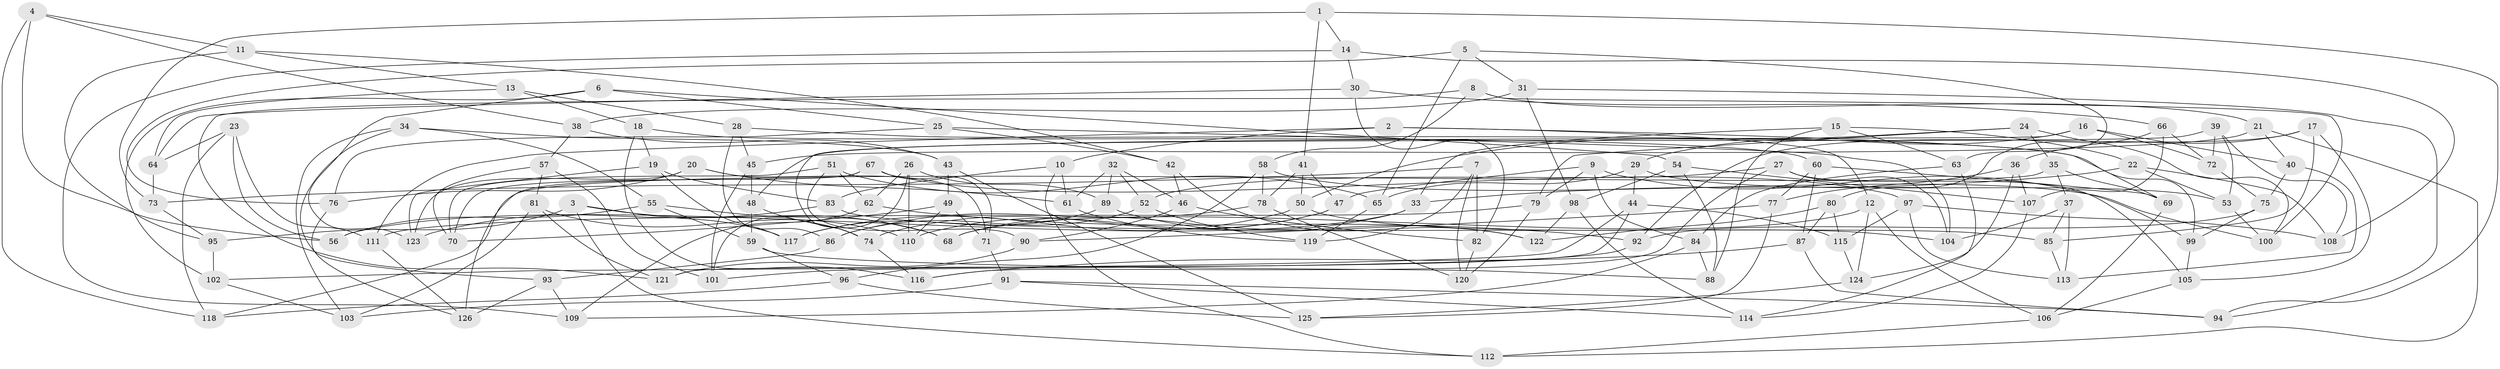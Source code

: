 // coarse degree distribution, {4: 0.35135135135135137, 8: 0.10810810810810811, 3: 0.16216216216216217, 5: 0.13513513513513514, 14: 0.02702702702702703, 2: 0.02702702702702703, 10: 0.05405405405405406, 6: 0.05405405405405406, 13: 0.02702702702702703, 7: 0.02702702702702703, 9: 0.02702702702702703}
// Generated by graph-tools (version 1.1) at 2025/04/03/04/25 22:04:15]
// undirected, 126 vertices, 252 edges
graph export_dot {
graph [start="1"]
  node [color=gray90,style=filled];
  1;
  2;
  3;
  4;
  5;
  6;
  7;
  8;
  9;
  10;
  11;
  12;
  13;
  14;
  15;
  16;
  17;
  18;
  19;
  20;
  21;
  22;
  23;
  24;
  25;
  26;
  27;
  28;
  29;
  30;
  31;
  32;
  33;
  34;
  35;
  36;
  37;
  38;
  39;
  40;
  41;
  42;
  43;
  44;
  45;
  46;
  47;
  48;
  49;
  50;
  51;
  52;
  53;
  54;
  55;
  56;
  57;
  58;
  59;
  60;
  61;
  62;
  63;
  64;
  65;
  66;
  67;
  68;
  69;
  70;
  71;
  72;
  73;
  74;
  75;
  76;
  77;
  78;
  79;
  80;
  81;
  82;
  83;
  84;
  85;
  86;
  87;
  88;
  89;
  90;
  91;
  92;
  93;
  94;
  95;
  96;
  97;
  98;
  99;
  100;
  101;
  102;
  103;
  104;
  105;
  106;
  107;
  108;
  109;
  110;
  111;
  112;
  113;
  114;
  115;
  116;
  117;
  118;
  119;
  120;
  121;
  122;
  123;
  124;
  125;
  126;
  1 -- 94;
  1 -- 41;
  1 -- 14;
  1 -- 73;
  2 -- 69;
  2 -- 12;
  2 -- 111;
  2 -- 10;
  3 -- 112;
  3 -- 117;
  3 -- 68;
  3 -- 95;
  4 -- 118;
  4 -- 56;
  4 -- 38;
  4 -- 11;
  5 -- 31;
  5 -- 65;
  5 -- 63;
  5 -- 76;
  6 -- 123;
  6 -- 25;
  6 -- 102;
  6 -- 54;
  7 -- 120;
  7 -- 119;
  7 -- 73;
  7 -- 82;
  8 -- 58;
  8 -- 121;
  8 -- 21;
  8 -- 100;
  9 -- 99;
  9 -- 79;
  9 -- 47;
  9 -- 84;
  10 -- 83;
  10 -- 61;
  10 -- 112;
  11 -- 95;
  11 -- 13;
  11 -- 42;
  12 -- 124;
  12 -- 68;
  12 -- 106;
  13 -- 18;
  13 -- 64;
  13 -- 28;
  14 -- 108;
  14 -- 109;
  14 -- 30;
  15 -- 22;
  15 -- 33;
  15 -- 88;
  15 -- 63;
  16 -- 72;
  16 -- 40;
  16 -- 29;
  16 -- 74;
  17 -- 92;
  17 -- 85;
  17 -- 36;
  17 -- 105;
  18 -- 60;
  18 -- 19;
  18 -- 116;
  19 -- 123;
  19 -- 117;
  19 -- 83;
  20 -- 76;
  20 -- 61;
  20 -- 71;
  20 -- 123;
  21 -- 40;
  21 -- 45;
  21 -- 112;
  22 -- 108;
  22 -- 33;
  22 -- 53;
  23 -- 64;
  23 -- 56;
  23 -- 118;
  23 -- 111;
  24 -- 100;
  24 -- 79;
  24 -- 50;
  24 -- 35;
  25 -- 76;
  25 -- 104;
  25 -- 42;
  26 -- 101;
  26 -- 110;
  26 -- 89;
  26 -- 62;
  27 -- 116;
  27 -- 52;
  27 -- 105;
  27 -- 104;
  28 -- 45;
  28 -- 86;
  28 -- 99;
  29 -- 53;
  29 -- 65;
  29 -- 44;
  30 -- 64;
  30 -- 66;
  30 -- 82;
  31 -- 38;
  31 -- 98;
  31 -- 94;
  32 -- 52;
  32 -- 89;
  32 -- 46;
  32 -- 61;
  33 -- 56;
  33 -- 68;
  34 -- 93;
  34 -- 103;
  34 -- 55;
  34 -- 43;
  35 -- 118;
  35 -- 37;
  35 -- 69;
  36 -- 124;
  36 -- 77;
  36 -- 107;
  37 -- 104;
  37 -- 85;
  37 -- 113;
  38 -- 43;
  38 -- 57;
  39 -- 108;
  39 -- 53;
  39 -- 72;
  39 -- 48;
  40 -- 113;
  40 -- 75;
  41 -- 50;
  41 -- 78;
  41 -- 47;
  42 -- 122;
  42 -- 46;
  43 -- 125;
  43 -- 49;
  44 -- 115;
  44 -- 121;
  44 -- 102;
  45 -- 101;
  45 -- 48;
  46 -- 90;
  46 -- 82;
  47 -- 74;
  47 -- 110;
  48 -- 59;
  48 -- 74;
  49 -- 71;
  49 -- 70;
  49 -- 110;
  50 -- 104;
  50 -- 117;
  51 -- 62;
  51 -- 70;
  51 -- 65;
  51 -- 90;
  52 -- 86;
  52 -- 119;
  53 -- 100;
  54 -- 88;
  54 -- 98;
  54 -- 107;
  55 -- 59;
  55 -- 68;
  55 -- 56;
  57 -- 81;
  57 -- 101;
  57 -- 70;
  58 -- 78;
  58 -- 96;
  58 -- 100;
  59 -- 88;
  59 -- 96;
  60 -- 69;
  60 -- 87;
  60 -- 77;
  61 -- 119;
  62 -- 92;
  62 -- 109;
  63 -- 114;
  63 -- 84;
  64 -- 73;
  65 -- 119;
  66 -- 107;
  66 -- 80;
  66 -- 72;
  67 -- 126;
  67 -- 71;
  67 -- 70;
  67 -- 97;
  69 -- 106;
  71 -- 91;
  72 -- 75;
  73 -- 95;
  74 -- 116;
  75 -- 99;
  75 -- 92;
  76 -- 126;
  77 -- 125;
  77 -- 90;
  78 -- 86;
  78 -- 120;
  79 -- 120;
  79 -- 111;
  80 -- 122;
  80 -- 87;
  80 -- 115;
  81 -- 110;
  81 -- 121;
  81 -- 103;
  82 -- 120;
  83 -- 123;
  83 -- 85;
  84 -- 88;
  84 -- 109;
  85 -- 113;
  86 -- 93;
  87 -- 94;
  87 -- 116;
  89 -- 122;
  89 -- 117;
  90 -- 121;
  91 -- 103;
  91 -- 114;
  91 -- 94;
  92 -- 101;
  93 -- 109;
  93 -- 126;
  95 -- 102;
  96 -- 118;
  96 -- 125;
  97 -- 108;
  97 -- 115;
  97 -- 113;
  98 -- 114;
  98 -- 122;
  99 -- 105;
  102 -- 103;
  105 -- 106;
  106 -- 112;
  107 -- 114;
  111 -- 126;
  115 -- 124;
  124 -- 125;
}
